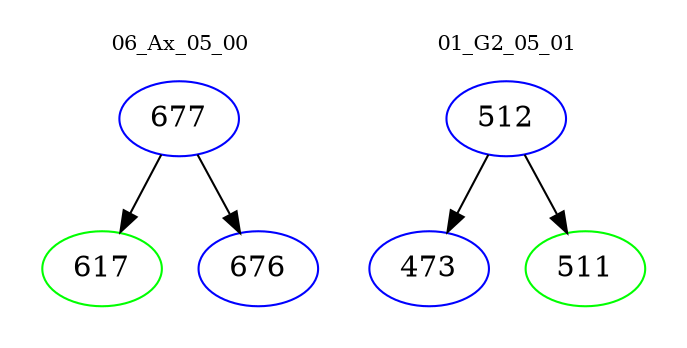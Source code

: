 digraph{
subgraph cluster_0 {
color = white
label = "06_Ax_05_00";
fontsize=10;
T0_677 [label="677", color="blue"]
T0_677 -> T0_617 [color="black"]
T0_617 [label="617", color="green"]
T0_677 -> T0_676 [color="black"]
T0_676 [label="676", color="blue"]
}
subgraph cluster_1 {
color = white
label = "01_G2_05_01";
fontsize=10;
T1_512 [label="512", color="blue"]
T1_512 -> T1_473 [color="black"]
T1_473 [label="473", color="blue"]
T1_512 -> T1_511 [color="black"]
T1_511 [label="511", color="green"]
}
}
